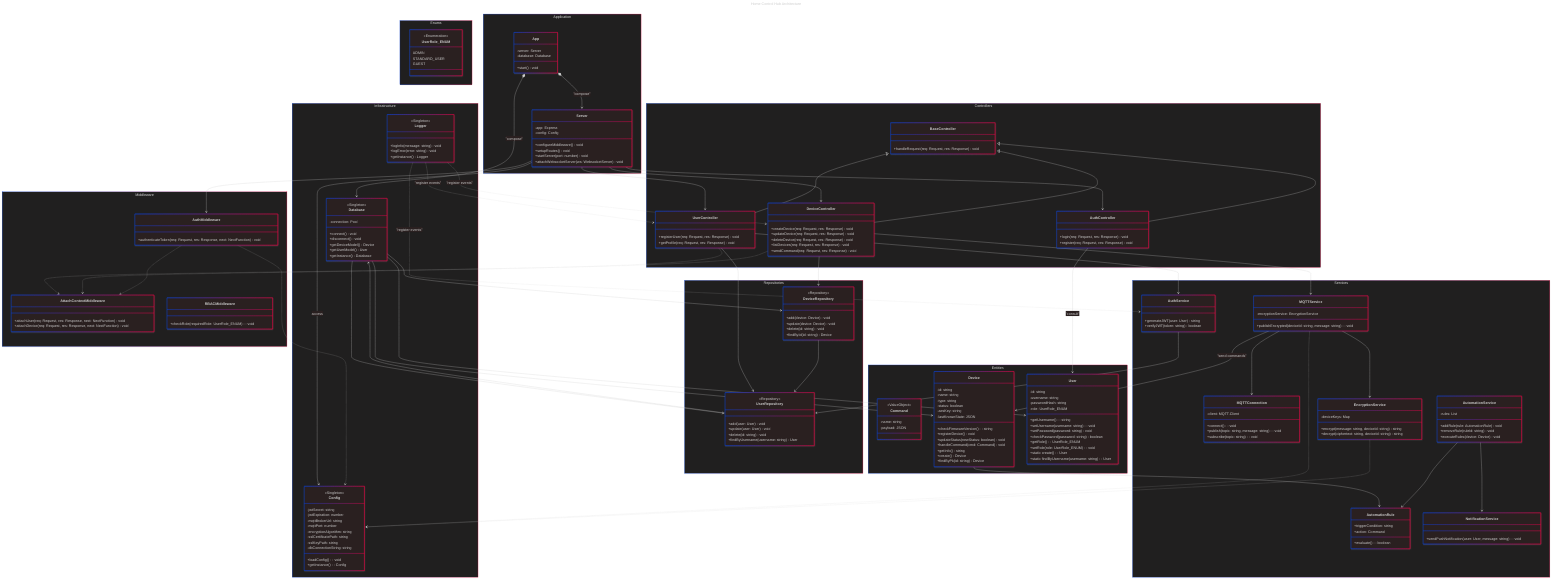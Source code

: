 ---
title: Home Control Hub Architecture
description: |
  This diagram illustrates the architecture of the Home Control Hub, a system designed to manage and control various smart devices in a home environment. The architecture is modular, with clear separation of concerns between different components such as controllers, services, repositories, and middleware. Each component has its own responsibilities and interacts with others through well-defined interfaces.
config:
  theme: neo-dark
  layout: dagre
  look: neo
---

classDiagram
    direction TB



    namespace Enums {

        class UserRole_ENUM {
            <<Enumeration>>
            ADMIN
            STANDARD_USER
            GUEST
        }

    }


    namespace Infrastructure {

        class Config {
            <<Singleton>>
            -jwtSecret: string
            -jwtExpiration: number
            -mqttBrokerUrl: string
            -mqttPort: number
            -encryptionAlgorithm: string
            -sslCertificatePath: string
            -sslKeyPath: string
            -dbConnectionString: string
            +loadConfig(): void
            +getInstance(): Config
        }

        class Database {
            <<Singleton>>
            -connection: Pool
            +connect() void
            +disconnect() void
            +getDeviceModel() Device
            +getUserModel() User
            +getInstance() Database
        }

        class Logger {
            <<Singleton>>
            +logInfo(message: string) void
            +logError(error: string) void
            +getInstance() Logger
        }

    }


    namespace Entities {

        class Command {
            <<ValueObject>>
            -name: string
            -payload: JSON
        }

        class Device {
            -id: string
            -name: string
            -type: string
            -status: boolean
            -aesKey: string
            -lastKnownState: JSON
            +checkFirmwareVersion(): string
            +registerDevice() void
            +updateStatus(newStatus: boolean) void
            +handleCommand(cmd: Command) void
            +getInfo() string
            +create() Device
            +findByPk(id: string) Device
        }

        class User {
            -id: string
            -username: string
            -passwordHash: string
            -role: UserRole_ENUM
            +getUsername(): string
            +setUsername(username: string): void
            +setPassword(password: string) void
            +checkPassword(password: string) boolean
            +getRole(): UserRole_ENUM
            +setRole(role: UserRole_ENUM): void
            +static create(): User
            +static findByUsername(username: string): User
        }

    }


    namespace Controllers {

        class BaseController {
            +handleRequest(req: Request, res: Response) void
        }

        class DeviceController {
            +createDevice(req: Request, res: Response) void
            +updateDevice(req: Request, res: Response) void
            +deleteDevice(req: Request, res: Response) void
            +listDevices(req: Request, res: Response) void
            +sendCommand(req: Request, res: Response) void
        }

        class UserController {
            +registerUser(req: Request, res: Response) void
            +getProfile(req: Request, res: Response) void
        }

        class AuthController {
            +login(req: Request, res: Response) void
            +register(req: Request, res: Response) void
        }

    }


    namespace Middleware {

        class AuthMiddleware {
            +authenticateToken(req: Request, res: Response, next: NextFunction) void
        }

        class AttachContextMiddleware {
            +attachUser(req: Request, res: Response, next: NextFunction) void
            +attachDevice(req: Request, res: Response, next: NextFunction) void
        }

        class RBACMiddleware {
            +checkRole(requiredRole: UserRole_ENUM): void
        }

    }


    namespace Services {

        class AuthService {
            +generateJWT(user: User) string
            +verifyJWT(token: string) boolean
        }

        class MQTTConnection {
            -client: MQTT.Client
            +connect(): void
            +publish(topic: string, message: string): void
            +subscribe(topic: string): void
        }

        class MQTTService {
            -encryptionService: EncryptionService
            +publishEncrypted(deviceId: string, message: string): void
        }

        class EncryptionService {
            -deviceKeys: Map<string, string>
            +encrypt(message: string, deviceId: string) string
            +decrypt(ciphertext: string, deviceId: string) string
        }

        class AutomationService {
            -rules: List<AutomationRule>
            +addRule(rule: AutomationRule) void
            +removeRule(ruleId: string) void
            +executeRules(device: Device) void
        }

        class AutomationRule {
            +triggerCondition: string
            +action: Command
            +evaluate(): boolean
        }

        class NotificationService {
            +sendPushNotification(user: User, message: string): void
        }

    }


    namespace Repositories {

        class DeviceRepository {
            <<Repository>>
            +add(device: Device) void
            +update(device: Device) void
            +delete(id: string) void
            +findById(id: string) Device
        }

        class UserRepository {
            <<Repository>>
            +add(user: User) void
            +update(user: User) void
            +delete(id: string) void
            +findByUsername(username: string) User
        }

    }


    namespace Application {

        class App {
            -server: Server
            -database: Database
            +start() void
        }

        class Server {
            -app: Express
            -config: Config
            +configureMiddleware() void
            +setupRoutes() void
            +startServer(port: number) void
            +attachWebsocketServer(ws: WebsocketServer) void
        }

    }


    %% Relationships
    App *--> Server : "compose"
    App *--> Database : "compose"
    
    Server --> Config : access
    Server --> AuthMiddleware
    Server --> AuthController
    Server --> DeviceController
    Server --> UserController
    
    DeviceController --> MQTTService
    DeviceController --> DeviceRepository
    DeviceController ..> AttachContextMiddleware
    
    UserController --> AuthService
    UserController --> UserRepository
    UserController ..> AttachContextMiddleware

    AuthService --> UserRepository

    MQTTService --> EncryptionService
    MQTTService --> Device : "send commands"
    MQTTService ..> Config
    MQTTService --> MQTTConnection

    UserRepository --> Database

    DeviceRepository --> UserRepository

    Logger ..> DeviceController : "register events"
    Logger ..> UserController : "register events"
    Logger ..> AuthService : "register events"

    Device --> AutomationRule

    AutomationService --> NotificationService
    AutomationService --> AutomationRule
    AuthController --> User : "consult"

    Database --> DeviceRepository
    Database --> UserRepository
    Database --> Device
    Database --> User

    AuthMiddleware ..> Config
    AuthMiddleware ..> AttachContextMiddleware

    EncryptionService ..> Config

    BaseController <|-- DeviceController
    BaseController <|-- UserController
    BaseController <|-- AuthController